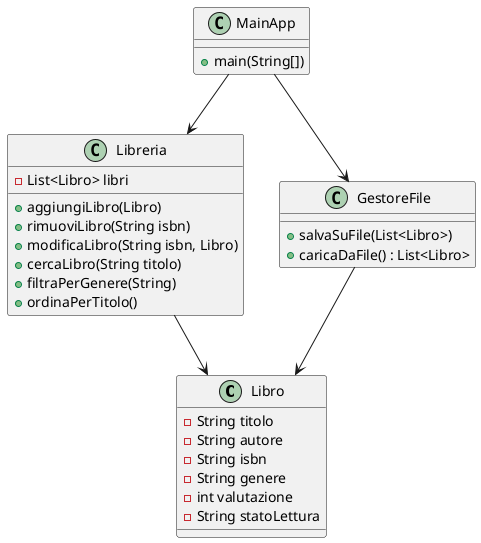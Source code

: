@startuml
'https://plantuml.com/class-diagram

@startuml
class Libro {
  - String titolo
  - String autore
  - String isbn
  - String genere
  - int valutazione
  - String statoLettura
}

class Libreria {
  - List<Libro> libri
  + aggiungiLibro(Libro)
  + rimuoviLibro(String isbn)
  + modificaLibro(String isbn, Libro)
  + cercaLibro(String titolo)
  + filtraPerGenere(String)
  + ordinaPerTitolo()
}

class GestoreFile {
  + salvaSuFile(List<Libro>)
  + caricaDaFile() : List<Libro>
}

class MainApp {
  + main(String[])
}

MainApp --> Libreria
Libreria --> Libro
MainApp --> GestoreFile
GestoreFile --> Libro
@enduml


@enduml